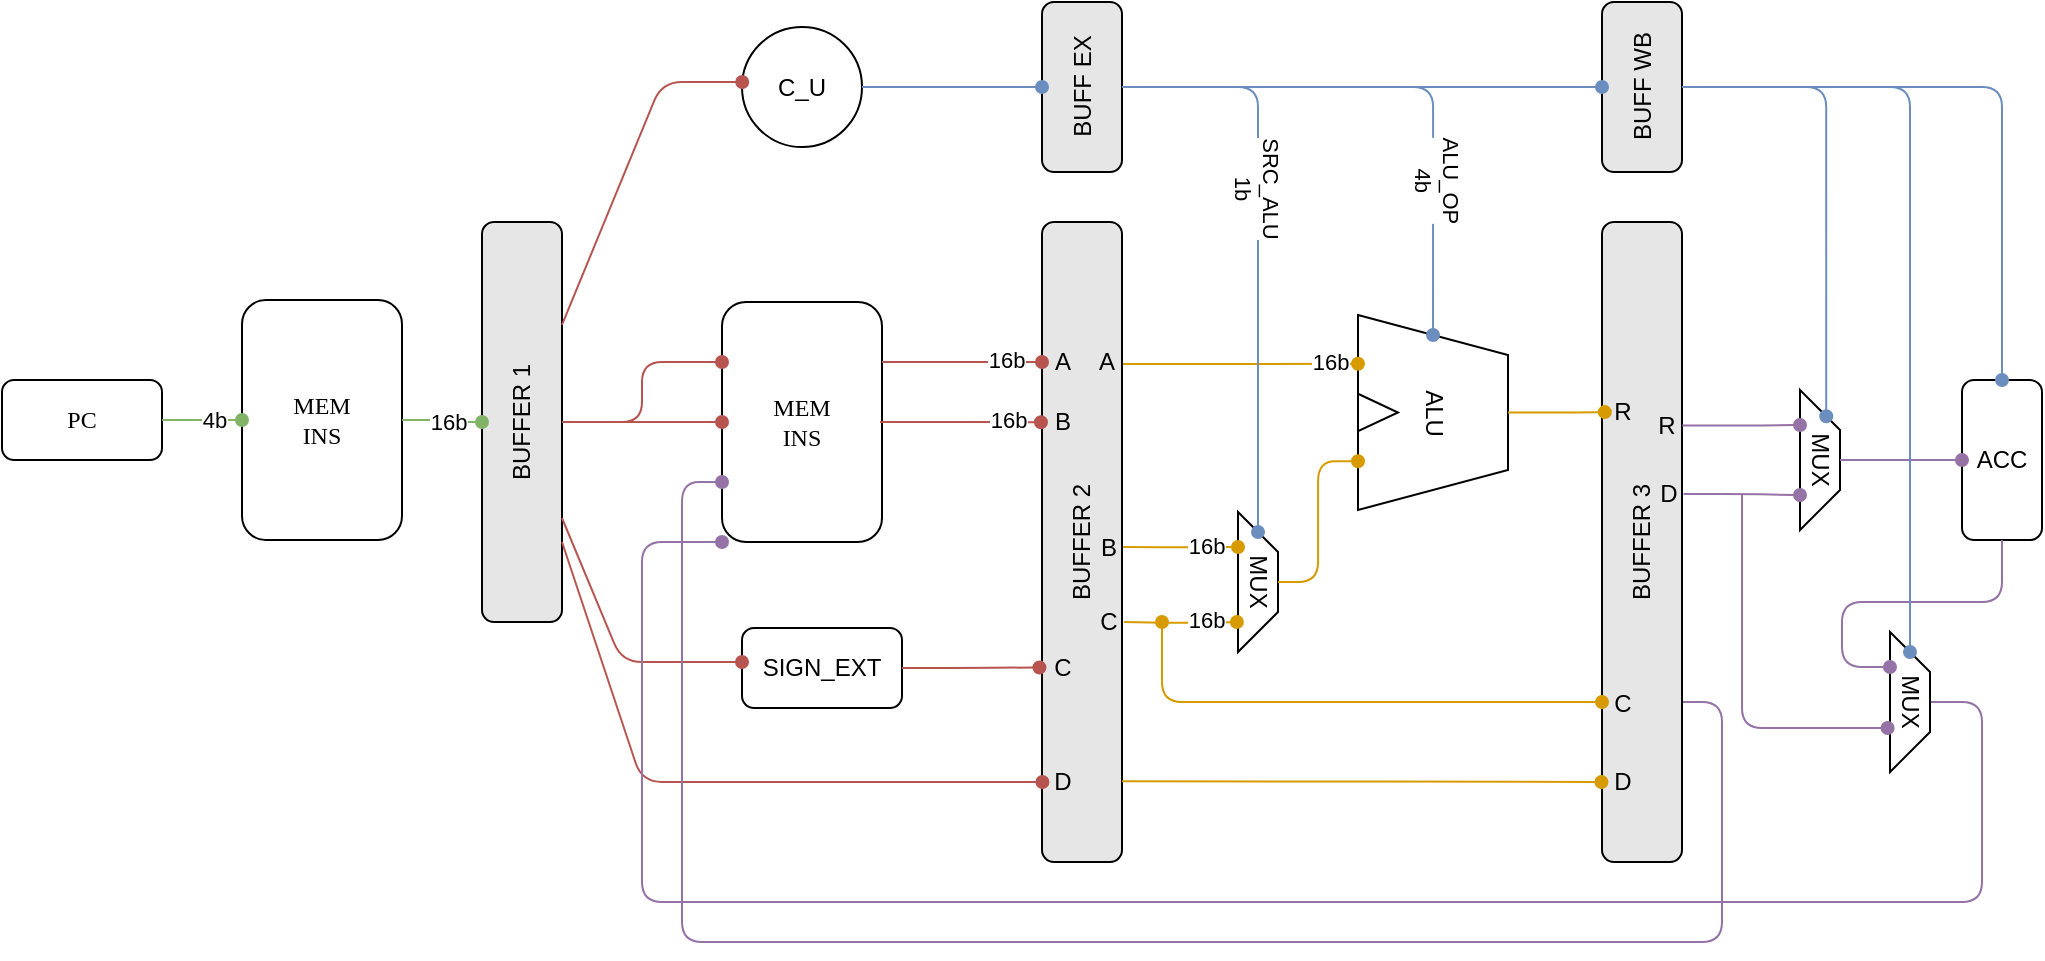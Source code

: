 <mxfile version="17.4.2" type="device"><diagram id="oo6_SDIJdPi7LW39pvK7" name="Page-1"><mxGraphModel dx="1102" dy="883" grid="1" gridSize="10" guides="1" tooltips="1" connect="1" arrows="1" fold="1" page="1" pageScale="1" pageWidth="850" pageHeight="1100" math="0" shadow="0"><root><mxCell id="0"/><mxCell id="1" parent="0"/><mxCell id="Bjz9Xp1nO7PLOJvUWQYN-1" value="&lt;font face=&quot;JetBrains Mono&quot;&gt;PC&lt;/font&gt;" style="rounded=1;whiteSpace=wrap;html=1;" parent="1" vertex="1"><mxGeometry x="40" y="279.02" width="80" height="40" as="geometry"/></mxCell><mxCell id="Bjz9Xp1nO7PLOJvUWQYN-2" value="&lt;font face=&quot;JetBrains Mono&quot;&gt;MEM&lt;br&gt;INS&lt;br&gt;&lt;/font&gt;" style="rounded=1;whiteSpace=wrap;html=1;" parent="1" vertex="1"><mxGeometry x="160" y="239.02" width="80" height="120" as="geometry"/></mxCell><mxCell id="Bjz9Xp1nO7PLOJvUWQYN-3" style="edgeStyle=orthogonalEdgeStyle;rounded=0;orthogonalLoop=1;jettySize=auto;html=1;endArrow=oval;endFill=1;fillColor=#d5e8d4;strokeColor=#82b366;" parent="1" source="Bjz9Xp1nO7PLOJvUWQYN-1" target="Bjz9Xp1nO7PLOJvUWQYN-2" edge="1"><mxGeometry relative="1" as="geometry"/></mxCell><mxCell id="Bjz9Xp1nO7PLOJvUWQYN-4" value="4b" style="edgeLabel;html=1;align=center;verticalAlign=middle;resizable=0;points=[];" parent="Bjz9Xp1nO7PLOJvUWQYN-3" vertex="1" connectable="0"><mxGeometry x="0.682" relative="1" as="geometry"><mxPoint x="-8" as="offset"/></mxGeometry></mxCell><mxCell id="Bjz9Xp1nO7PLOJvUWQYN-5" value="BUFFER 1" style="rounded=1;whiteSpace=wrap;html=1;rotation=-90;fillColor=#E6E6E6;" parent="1" vertex="1"><mxGeometry x="200" y="280" width="200" height="40" as="geometry"/></mxCell><mxCell id="Bjz9Xp1nO7PLOJvUWQYN-6" style="edgeStyle=orthogonalEdgeStyle;rounded=0;orthogonalLoop=1;jettySize=auto;html=1;endArrow=oval;endFill=1;fillColor=#d5e8d4;strokeColor=#82b366;" parent="1" source="Bjz9Xp1nO7PLOJvUWQYN-2" target="Bjz9Xp1nO7PLOJvUWQYN-5" edge="1"><mxGeometry relative="1" as="geometry"/></mxCell><mxCell id="Bjz9Xp1nO7PLOJvUWQYN-7" value="16b" style="edgeLabel;html=1;align=center;verticalAlign=middle;resizable=0;points=[];" parent="Bjz9Xp1nO7PLOJvUWQYN-6" vertex="1" connectable="0"><mxGeometry x="0.708" relative="1" as="geometry"><mxPoint x="-11" as="offset"/></mxGeometry></mxCell><mxCell id="Bjz9Xp1nO7PLOJvUWQYN-8" value="&lt;font face=&quot;JetBrains Mono&quot;&gt;MEM&lt;br&gt;INS&lt;br&gt;&lt;/font&gt;" style="rounded=1;whiteSpace=wrap;html=1;" parent="1" vertex="1"><mxGeometry x="400" y="240" width="80" height="120" as="geometry"/></mxCell><mxCell id="Bjz9Xp1nO7PLOJvUWQYN-9" value="C_U" style="ellipse;whiteSpace=wrap;html=1;" parent="1" vertex="1"><mxGeometry x="410" y="102.5" width="60" height="60" as="geometry"/></mxCell><mxCell id="Bjz9Xp1nO7PLOJvUWQYN-10" value="SIGN_EXT" style="rounded=1;whiteSpace=wrap;html=1;" parent="1" vertex="1"><mxGeometry x="410" y="403" width="80" height="40" as="geometry"/></mxCell><mxCell id="4Iotmp_UI3f8mQ00KicE-3" value="BUFFER 2" style="rounded=1;whiteSpace=wrap;html=1;rotation=-90;fillColor=#E6E6E6;" parent="1" vertex="1"><mxGeometry x="420" y="340" width="320" height="40" as="geometry"/></mxCell><mxCell id="4Iotmp_UI3f8mQ00KicE-10" value="BUFF EX" style="rounded=1;whiteSpace=wrap;html=1;rotation=-90;fillColor=#E6E6E6;" parent="1" vertex="1"><mxGeometry x="537.5" y="112.5" width="85" height="40" as="geometry"/></mxCell><mxCell id="Bjz9Xp1nO7PLOJvUWQYN-11" style="edgeStyle=orthogonalEdgeStyle;rounded=1;orthogonalLoop=1;jettySize=auto;html=1;entryX=0;entryY=0.25;entryDx=0;entryDy=0;endArrow=oval;endFill=1;fillColor=#f8cecc;strokeColor=#b85450;" parent="1" source="Bjz9Xp1nO7PLOJvUWQYN-5" target="Bjz9Xp1nO7PLOJvUWQYN-8" edge="1"><mxGeometry relative="1" as="geometry"/></mxCell><mxCell id="Bjz9Xp1nO7PLOJvUWQYN-12" style="edgeStyle=orthogonalEdgeStyle;rounded=1;orthogonalLoop=1;jettySize=auto;html=1;entryX=0;entryY=0.5;entryDx=0;entryDy=0;endArrow=oval;endFill=1;fillColor=#f8cecc;strokeColor=#b85450;" parent="1" source="Bjz9Xp1nO7PLOJvUWQYN-5" target="Bjz9Xp1nO7PLOJvUWQYN-8" edge="1"><mxGeometry relative="1" as="geometry"/></mxCell><mxCell id="Bjz9Xp1nO7PLOJvUWQYN-15" style="edgeStyle=orthogonalEdgeStyle;rounded=1;orthogonalLoop=1;jettySize=auto;html=1;endArrow=oval;endFill=1;fillColor=#f8cecc;strokeColor=#b85450;" parent="1" source="Bjz9Xp1nO7PLOJvUWQYN-5" target="Bjz9Xp1nO7PLOJvUWQYN-9" edge="1"><mxGeometry relative="1" as="geometry"><Array as="points"><mxPoint x="370" y="130"/></Array></mxGeometry></mxCell><mxCell id="4Iotmp_UI3f8mQ00KicE-2" style="edgeStyle=orthogonalEdgeStyle;rounded=1;orthogonalLoop=1;jettySize=auto;html=1;strokeColor=#b85450;endArrow=oval;endFill=1;fillColor=#f8cecc;" parent="1" source="Bjz9Xp1nO7PLOJvUWQYN-5" target="Bjz9Xp1nO7PLOJvUWQYN-10" edge="1"><mxGeometry relative="1" as="geometry"><Array as="points"><mxPoint x="350" y="420"/></Array></mxGeometry></mxCell><mxCell id="4Iotmp_UI3f8mQ00KicE-4" style="edgeStyle=orthogonalEdgeStyle;rounded=1;orthogonalLoop=1;jettySize=auto;html=1;endArrow=oval;endFill=1;strokeColor=#b85450;fillColor=#f8cecc;exitX=1;exitY=0.25;exitDx=0;exitDy=0;" parent="1" source="Bjz9Xp1nO7PLOJvUWQYN-8" edge="1"><mxGeometry relative="1" as="geometry"><mxPoint x="560" y="270" as="targetPoint"/><Array as="points"><mxPoint x="560" y="270"/></Array></mxGeometry></mxCell><mxCell id="4Iotmp_UI3f8mQ00KicE-22" value="16b" style="edgeLabel;html=1;align=center;verticalAlign=middle;resizable=0;points=[];" parent="4Iotmp_UI3f8mQ00KicE-4" vertex="1" connectable="0"><mxGeometry x="0.652" relative="1" as="geometry"><mxPoint x="-4" y="-1" as="offset"/></mxGeometry></mxCell><mxCell id="4Iotmp_UI3f8mQ00KicE-5" style="edgeStyle=orthogonalEdgeStyle;rounded=1;orthogonalLoop=1;jettySize=auto;html=1;endArrow=oval;endFill=1;strokeColor=#b85450;exitX=1;exitY=0.5;exitDx=0;exitDy=0;fillColor=#f8cecc;entryX=0.687;entryY=0.012;entryDx=0;entryDy=0;entryPerimeter=0;" parent="1" edge="1"><mxGeometry relative="1" as="geometry"><mxPoint x="479" y="300.0" as="sourcePoint"/><mxPoint x="559.48" y="300.16" as="targetPoint"/><Array as="points"><mxPoint x="539" y="300"/></Array></mxGeometry></mxCell><mxCell id="4Iotmp_UI3f8mQ00KicE-11" style="edgeStyle=orthogonalEdgeStyle;rounded=1;orthogonalLoop=1;jettySize=auto;html=1;entryX=0.5;entryY=0;entryDx=0;entryDy=0;endArrow=oval;endFill=1;strokeColor=#6c8ebf;fillColor=#dae8fc;" parent="1" source="Bjz9Xp1nO7PLOJvUWQYN-9" target="4Iotmp_UI3f8mQ00KicE-10" edge="1"><mxGeometry relative="1" as="geometry"/></mxCell><mxCell id="4Iotmp_UI3f8mQ00KicE-6" style="edgeStyle=orthogonalEdgeStyle;rounded=1;orthogonalLoop=1;jettySize=auto;html=1;entryX=0.304;entryY=-0.032;entryDx=0;entryDy=0;entryPerimeter=0;endArrow=oval;endFill=1;strokeColor=#b85450;fillColor=#f8cecc;" parent="1" source="Bjz9Xp1nO7PLOJvUWQYN-10" target="4Iotmp_UI3f8mQ00KicE-3" edge="1"><mxGeometry relative="1" as="geometry"/></mxCell><mxCell id="4Iotmp_UI3f8mQ00KicE-14" value="MUX" style="shape=trapezoid;perimeter=trapezoidPerimeter;whiteSpace=wrap;html=1;fixedSize=1;rotation=90;" parent="1" vertex="1"><mxGeometry x="633" y="370" width="70" height="20" as="geometry"/></mxCell><mxCell id="4Iotmp_UI3f8mQ00KicE-17" value="" style="group" parent="1" vertex="1" connectable="0"><mxGeometry x="718" y="246.5" width="75" height="97.5" as="geometry"/></mxCell><mxCell id="4Iotmp_UI3f8mQ00KicE-16" value="ALU" style="shape=trapezoid;perimeter=trapezoidPerimeter;whiteSpace=wrap;html=1;fixedSize=1;rotation=90;" parent="4Iotmp_UI3f8mQ00KicE-17" vertex="1"><mxGeometry x="-11.25" y="11.25" width="97.5" height="75" as="geometry"/></mxCell><mxCell id="4Iotmp_UI3f8mQ00KicE-15" value="" style="triangle;whiteSpace=wrap;html=1;" parent="4Iotmp_UI3f8mQ00KicE-17" vertex="1"><mxGeometry y="39.38" width="20" height="18.75" as="geometry"/></mxCell><mxCell id="4Iotmp_UI3f8mQ00KicE-23" value="16b" style="edgeLabel;html=1;align=center;verticalAlign=middle;resizable=0;points=[];" parent="1" vertex="1" connectable="0"><mxGeometry x="542.286" y="299.024" as="geometry"/></mxCell><mxCell id="4Iotmp_UI3f8mQ00KicE-24" value="A" style="text;html=1;align=center;verticalAlign=middle;resizable=0;points=[];autosize=1;strokeColor=none;fillColor=none;" parent="1" vertex="1"><mxGeometry x="560" y="260" width="20" height="20" as="geometry"/></mxCell><mxCell id="4Iotmp_UI3f8mQ00KicE-25" value="B" style="text;html=1;align=center;verticalAlign=middle;resizable=0;points=[];autosize=1;strokeColor=none;fillColor=none;" parent="1" vertex="1"><mxGeometry x="560" y="290" width="20" height="20" as="geometry"/></mxCell><mxCell id="4Iotmp_UI3f8mQ00KicE-26" value="C" style="text;html=1;align=center;verticalAlign=middle;resizable=0;points=[];autosize=1;strokeColor=none;fillColor=none;" parent="1" vertex="1"><mxGeometry x="560" y="413" width="20" height="20" as="geometry"/></mxCell><mxCell id="4Iotmp_UI3f8mQ00KicE-27" value="D" style="text;html=1;align=center;verticalAlign=middle;resizable=0;points=[];autosize=1;strokeColor=none;fillColor=none;" parent="1" vertex="1"><mxGeometry x="560" y="470" width="20" height="20" as="geometry"/></mxCell><mxCell id="4Iotmp_UI3f8mQ00KicE-31" style="edgeStyle=orthogonalEdgeStyle;rounded=1;orthogonalLoop=1;jettySize=auto;html=1;endArrow=oval;endFill=1;strokeColor=#b85450;entryX=0.124;entryY=0.004;entryDx=0;entryDy=0;entryPerimeter=0;fillColor=#f8cecc;" parent="1" source="Bjz9Xp1nO7PLOJvUWQYN-5" target="4Iotmp_UI3f8mQ00KicE-3" edge="1"><mxGeometry relative="1" as="geometry"><mxPoint x="520" y="520" as="targetPoint"/><Array as="points"><mxPoint x="360" y="480"/><mxPoint x="560" y="480"/></Array></mxGeometry></mxCell><mxCell id="4Iotmp_UI3f8mQ00KicE-33" value="A" style="text;html=1;align=center;verticalAlign=middle;resizable=0;points=[];autosize=1;strokeColor=none;fillColor=none;" parent="1" vertex="1"><mxGeometry x="582" y="260" width="20" height="20" as="geometry"/></mxCell><mxCell id="4Iotmp_UI3f8mQ00KicE-34" value="B" style="text;html=1;align=center;verticalAlign=middle;resizable=0;points=[];autosize=1;strokeColor=none;fillColor=none;" parent="1" vertex="1"><mxGeometry x="583" y="353" width="20" height="20" as="geometry"/></mxCell><mxCell id="4Iotmp_UI3f8mQ00KicE-35" value="C" style="text;html=1;align=center;verticalAlign=middle;resizable=0;points=[];autosize=1;strokeColor=none;fillColor=none;" parent="1" vertex="1"><mxGeometry x="583" y="390" width="20" height="20" as="geometry"/></mxCell><mxCell id="4Iotmp_UI3f8mQ00KicE-21" style="edgeStyle=orthogonalEdgeStyle;rounded=1;orthogonalLoop=1;jettySize=auto;html=1;entryX=0.25;entryY=1;entryDx=0;entryDy=0;endArrow=oval;endFill=1;strokeColor=#d79b00;exitX=0.778;exitY=1.011;exitDx=0;exitDy=0;exitPerimeter=0;fillColor=#ffe6cc;" parent="1" source="4Iotmp_UI3f8mQ00KicE-3" target="4Iotmp_UI3f8mQ00KicE-16" edge="1"><mxGeometry relative="1" as="geometry"><Array as="points"/></mxGeometry></mxCell><mxCell id="4Iotmp_UI3f8mQ00KicE-28" value="16b" style="edgeLabel;html=1;align=center;verticalAlign=middle;resizable=0;points=[];" parent="4Iotmp_UI3f8mQ00KicE-21" vertex="1" connectable="0"><mxGeometry x="0.808" relative="1" as="geometry"><mxPoint x="-3" y="-1" as="offset"/></mxGeometry></mxCell><mxCell id="4Iotmp_UI3f8mQ00KicE-29" style="edgeStyle=orthogonalEdgeStyle;rounded=1;orthogonalLoop=1;jettySize=auto;html=1;entryX=0.25;entryY=1;entryDx=0;entryDy=0;endArrow=oval;endFill=1;strokeColor=#d79b00;exitX=0.492;exitY=1.014;exitDx=0;exitDy=0;exitPerimeter=0;fillColor=#ffe6cc;" parent="1" source="4Iotmp_UI3f8mQ00KicE-3" target="4Iotmp_UI3f8mQ00KicE-14" edge="1"><mxGeometry relative="1" as="geometry"><Array as="points"/></mxGeometry></mxCell><mxCell id="4Iotmp_UI3f8mQ00KicE-32" style="edgeStyle=orthogonalEdgeStyle;rounded=1;orthogonalLoop=1;jettySize=auto;html=1;endArrow=oval;endFill=1;strokeColor=#d79b00;exitX=0.375;exitY=1.027;exitDx=0;exitDy=0;exitPerimeter=0;fillColor=#ffe6cc;entryX=0.786;entryY=1.028;entryDx=0;entryDy=0;entryPerimeter=0;" parent="1" target="4Iotmp_UI3f8mQ00KicE-14" edge="1"><mxGeometry relative="1" as="geometry"><mxPoint x="601.08" y="400" as="sourcePoint"/><mxPoint x="630" y="400" as="targetPoint"/><Array as="points"/></mxGeometry></mxCell><mxCell id="4Iotmp_UI3f8mQ00KicE-20" style="edgeStyle=orthogonalEdgeStyle;rounded=1;orthogonalLoop=1;jettySize=auto;html=1;entryX=0.75;entryY=1;entryDx=0;entryDy=0;endArrow=oval;endFill=1;strokeColor=#d79b00;fillColor=#ffe6cc;" parent="1" source="4Iotmp_UI3f8mQ00KicE-14" target="4Iotmp_UI3f8mQ00KicE-16" edge="1"><mxGeometry relative="1" as="geometry"/></mxCell><mxCell id="4Iotmp_UI3f8mQ00KicE-36" value="16b" style="edgeLabel;html=1;align=center;verticalAlign=middle;resizable=0;points=[];" parent="1" vertex="1" connectable="0"><mxGeometry x="641.997" y="361.996" as="geometry"/></mxCell><mxCell id="4Iotmp_UI3f8mQ00KicE-37" value="16b" style="edgeLabel;html=1;align=center;verticalAlign=middle;resizable=0;points=[];" parent="1" vertex="1" connectable="0"><mxGeometry x="641.997" y="398.996" as="geometry"/></mxCell><mxCell id="4Iotmp_UI3f8mQ00KicE-69" style="edgeStyle=orthogonalEdgeStyle;rounded=1;orthogonalLoop=1;jettySize=auto;html=1;entryX=0;entryY=0.75;entryDx=0;entryDy=0;startArrow=none;startFill=0;endArrow=oval;endFill=1;strokeColor=#9673a6;fillColor=#e1d5e7;exitX=0.25;exitY=1;exitDx=0;exitDy=0;" parent="1" source="4Iotmp_UI3f8mQ00KicE-38" target="Bjz9Xp1nO7PLOJvUWQYN-8" edge="1"><mxGeometry relative="1" as="geometry"><Array as="points"><mxPoint x="900" y="440"/><mxPoint x="900" y="560"/><mxPoint x="380" y="560"/><mxPoint x="380" y="330"/></Array></mxGeometry></mxCell><mxCell id="4Iotmp_UI3f8mQ00KicE-38" value="BUFFER 3" style="rounded=1;whiteSpace=wrap;html=1;rotation=-90;fillColor=#E6E6E6;" parent="1" vertex="1"><mxGeometry x="700" y="340" width="320" height="40" as="geometry"/></mxCell><mxCell id="4Iotmp_UI3f8mQ00KicE-40" value="BUFF WB" style="rounded=1;whiteSpace=wrap;html=1;rotation=-90;fillColor=#E6E6E6;" parent="1" vertex="1"><mxGeometry x="817.5" y="112.5" width="85" height="40" as="geometry"/></mxCell><mxCell id="4Iotmp_UI3f8mQ00KicE-41" style="edgeStyle=orthogonalEdgeStyle;rounded=1;orthogonalLoop=1;jettySize=auto;html=1;entryX=0.5;entryY=0;entryDx=0;entryDy=0;endArrow=oval;endFill=1;strokeColor=#6c8ebf;fillColor=#dae8fc;" parent="1" source="4Iotmp_UI3f8mQ00KicE-10" target="4Iotmp_UI3f8mQ00KicE-40" edge="1"><mxGeometry relative="1" as="geometry"/></mxCell><mxCell id="4Iotmp_UI3f8mQ00KicE-42" style="edgeStyle=orthogonalEdgeStyle;rounded=1;orthogonalLoop=1;jettySize=auto;html=1;endArrow=oval;endFill=1;strokeColor=#6c8ebf;fillColor=#dae8fc;" parent="1" source="4Iotmp_UI3f8mQ00KicE-10" target="4Iotmp_UI3f8mQ00KicE-16" edge="1"><mxGeometry relative="1" as="geometry"/></mxCell><mxCell id="4Iotmp_UI3f8mQ00KicE-46" value="ALU_OP&lt;br&gt;4b" style="edgeLabel;html=1;align=center;verticalAlign=middle;resizable=0;points=[];rotation=90;" parent="4Iotmp_UI3f8mQ00KicE-42" vertex="1" connectable="0"><mxGeometry x="0.783" y="2" relative="1" as="geometry"><mxPoint y="-47" as="offset"/></mxGeometry></mxCell><mxCell id="4Iotmp_UI3f8mQ00KicE-43" style="edgeStyle=orthogonalEdgeStyle;rounded=1;orthogonalLoop=1;jettySize=auto;html=1;endArrow=oval;endFill=1;strokeColor=#6c8ebf;fillColor=#dae8fc;" parent="1" source="4Iotmp_UI3f8mQ00KicE-10" target="4Iotmp_UI3f8mQ00KicE-14" edge="1"><mxGeometry relative="1" as="geometry"/></mxCell><mxCell id="4Iotmp_UI3f8mQ00KicE-47" value="SRC_ALU&lt;br&gt;1b" style="edgeLabel;html=1;align=center;verticalAlign=middle;resizable=0;points=[];rotation=90;" parent="4Iotmp_UI3f8mQ00KicE-43" vertex="1" connectable="0"><mxGeometry x="0.742" relative="1" as="geometry"><mxPoint y="-135" as="offset"/></mxGeometry></mxCell><mxCell id="4Iotmp_UI3f8mQ00KicE-49" value="ACC" style="rounded=1;whiteSpace=wrap;html=1;" parent="1" vertex="1"><mxGeometry x="1020" y="279.02" width="40" height="80" as="geometry"/></mxCell><mxCell id="4Iotmp_UI3f8mQ00KicE-50" value="MUX" style="shape=trapezoid;perimeter=trapezoidPerimeter;whiteSpace=wrap;html=1;fixedSize=1;rotation=90;" parent="1" vertex="1"><mxGeometry x="914" y="309" width="70" height="20" as="geometry"/></mxCell><mxCell id="4Iotmp_UI3f8mQ00KicE-52" value="R" style="text;html=1;align=center;verticalAlign=middle;resizable=0;points=[];autosize=1;strokeColor=none;fillColor=none;" parent="1" vertex="1"><mxGeometry x="840" y="285.25" width="20" height="20" as="geometry"/></mxCell><mxCell id="4Iotmp_UI3f8mQ00KicE-53" value="D" style="text;html=1;align=center;verticalAlign=middle;resizable=0;points=[];autosize=1;strokeColor=none;fillColor=none;" parent="1" vertex="1"><mxGeometry x="840" y="470" width="20" height="20" as="geometry"/></mxCell><mxCell id="4Iotmp_UI3f8mQ00KicE-45" style="edgeStyle=orthogonalEdgeStyle;rounded=1;orthogonalLoop=1;jettySize=auto;html=1;entryX=-0.014;entryY=0.5;entryDx=0;entryDy=0;entryPerimeter=0;endArrow=oval;endFill=1;strokeColor=#d79b00;exitX=0.126;exitY=1;exitDx=0;exitDy=0;exitPerimeter=0;fillColor=#ffe6cc;" parent="1" source="4Iotmp_UI3f8mQ00KicE-3" target="4Iotmp_UI3f8mQ00KicE-53" edge="1"><mxGeometry relative="1" as="geometry"><Array as="points"/></mxGeometry></mxCell><mxCell id="4Iotmp_UI3f8mQ00KicE-44" style="edgeStyle=orthogonalEdgeStyle;rounded=1;orthogonalLoop=1;jettySize=auto;html=1;entryX=0.703;entryY=0.035;entryDx=0;entryDy=0;entryPerimeter=0;endArrow=oval;endFill=1;strokeColor=#d79b00;fillColor=#ffe6cc;" parent="1" source="4Iotmp_UI3f8mQ00KicE-16" target="4Iotmp_UI3f8mQ00KicE-38" edge="1"><mxGeometry relative="1" as="geometry"/></mxCell><mxCell id="4Iotmp_UI3f8mQ00KicE-68" style="edgeStyle=orthogonalEdgeStyle;rounded=1;orthogonalLoop=1;jettySize=auto;html=1;entryX=0;entryY=1;entryDx=0;entryDy=0;startArrow=none;startFill=0;endArrow=oval;endFill=1;strokeColor=#9673a6;fillColor=#e1d5e7;" parent="1" source="4Iotmp_UI3f8mQ00KicE-54" target="Bjz9Xp1nO7PLOJvUWQYN-8" edge="1"><mxGeometry relative="1" as="geometry"><Array as="points"><mxPoint x="1030" y="440"/><mxPoint x="1030" y="540"/><mxPoint x="360" y="540"/><mxPoint x="360" y="360"/></Array></mxGeometry></mxCell><mxCell id="4Iotmp_UI3f8mQ00KicE-54" value="MUX" style="shape=trapezoid;perimeter=trapezoidPerimeter;whiteSpace=wrap;html=1;fixedSize=1;rotation=90;" parent="1" vertex="1"><mxGeometry x="959" y="430" width="70" height="20" as="geometry"/></mxCell><mxCell id="4Iotmp_UI3f8mQ00KicE-55" style="edgeStyle=orthogonalEdgeStyle;rounded=1;orthogonalLoop=1;jettySize=auto;html=1;entryX=0.25;entryY=0;entryDx=0;entryDy=0;endArrow=oval;endFill=1;strokeColor=#d79b00;fillColor=#ffe6cc;startArrow=oval;startFill=1;" parent="1" target="4Iotmp_UI3f8mQ00KicE-38" edge="1"><mxGeometry relative="1" as="geometry"><mxPoint x="620" y="400" as="sourcePoint"/><Array as="points"><mxPoint x="620" y="440"/></Array></mxGeometry></mxCell><mxCell id="4Iotmp_UI3f8mQ00KicE-56" value="C" style="text;html=1;align=center;verticalAlign=middle;resizable=0;points=[];autosize=1;strokeColor=none;fillColor=none;" parent="1" vertex="1"><mxGeometry x="840" y="431" width="20" height="20" as="geometry"/></mxCell><mxCell id="4Iotmp_UI3f8mQ00KicE-60" value="R" style="text;html=1;align=center;verticalAlign=middle;resizable=0;points=[];autosize=1;strokeColor=none;fillColor=none;" parent="1" vertex="1"><mxGeometry x="862" y="292.25" width="20" height="20" as="geometry"/></mxCell><mxCell id="4Iotmp_UI3f8mQ00KicE-61" value="D" style="text;html=1;align=center;verticalAlign=middle;resizable=0;points=[];autosize=1;strokeColor=none;fillColor=none;" parent="1" vertex="1"><mxGeometry x="863" y="326" width="20" height="20" as="geometry"/></mxCell><mxCell id="4Iotmp_UI3f8mQ00KicE-57" style="edgeStyle=orthogonalEdgeStyle;rounded=1;orthogonalLoop=1;jettySize=auto;html=1;entryX=0.25;entryY=1;entryDx=0;entryDy=0;startArrow=none;startFill=0;endArrow=oval;endFill=1;strokeColor=#9673a6;exitX=0.682;exitY=1.004;exitDx=0;exitDy=0;exitPerimeter=0;fillColor=#e1d5e7;" parent="1" source="4Iotmp_UI3f8mQ00KicE-38" target="4Iotmp_UI3f8mQ00KicE-50" edge="1"><mxGeometry relative="1" as="geometry"/></mxCell><mxCell id="4Iotmp_UI3f8mQ00KicE-58" style="edgeStyle=orthogonalEdgeStyle;rounded=1;orthogonalLoop=1;jettySize=auto;html=1;entryX=0.75;entryY=1;entryDx=0;entryDy=0;startArrow=none;startFill=0;endArrow=oval;endFill=1;strokeColor=#9673a6;exitX=0.575;exitY=1.02;exitDx=0;exitDy=0;exitPerimeter=0;fillColor=#e1d5e7;" parent="1" source="4Iotmp_UI3f8mQ00KicE-38" target="4Iotmp_UI3f8mQ00KicE-50" edge="1"><mxGeometry relative="1" as="geometry"/></mxCell><mxCell id="4Iotmp_UI3f8mQ00KicE-59" style="edgeStyle=orthogonalEdgeStyle;rounded=1;orthogonalLoop=1;jettySize=auto;html=1;exitX=0.5;exitY=0;exitDx=0;exitDy=0;entryX=0;entryY=0.5;entryDx=0;entryDy=0;startArrow=none;startFill=0;endArrow=oval;endFill=1;strokeColor=#9673a6;fillColor=#e1d5e7;" parent="1" source="4Iotmp_UI3f8mQ00KicE-50" target="4Iotmp_UI3f8mQ00KicE-49" edge="1"><mxGeometry relative="1" as="geometry"/></mxCell><mxCell id="4Iotmp_UI3f8mQ00KicE-63" style="edgeStyle=orthogonalEdgeStyle;rounded=1;orthogonalLoop=1;jettySize=auto;html=1;entryX=0.686;entryY=1.06;entryDx=0;entryDy=0;startArrow=none;startFill=0;endArrow=oval;endFill=1;strokeColor=#9673a6;fillColor=#e1d5e7;entryPerimeter=0;" parent="1" target="4Iotmp_UI3f8mQ00KicE-54" edge="1"><mxGeometry relative="1" as="geometry"><mxPoint x="910" y="336" as="sourcePoint"/><mxPoint x="961" y="453.5" as="targetPoint"/><Array as="points"><mxPoint x="910" y="453"/></Array></mxGeometry></mxCell><mxCell id="4Iotmp_UI3f8mQ00KicE-64" style="edgeStyle=orthogonalEdgeStyle;rounded=1;orthogonalLoop=1;jettySize=auto;html=1;entryX=0.25;entryY=1;entryDx=0;entryDy=0;startArrow=none;startFill=0;endArrow=oval;endFill=1;strokeColor=#9673a6;fillColor=#e1d5e7;" parent="1" source="4Iotmp_UI3f8mQ00KicE-49" target="4Iotmp_UI3f8mQ00KicE-54" edge="1"><mxGeometry relative="1" as="geometry"><Array as="points"><mxPoint x="1040" y="390"/><mxPoint x="960" y="390"/><mxPoint x="960" y="423"/></Array></mxGeometry></mxCell><mxCell id="4Iotmp_UI3f8mQ00KicE-65" style="edgeStyle=orthogonalEdgeStyle;rounded=1;orthogonalLoop=1;jettySize=auto;html=1;entryX=0;entryY=0.25;entryDx=0;entryDy=0;startArrow=none;startFill=0;endArrow=oval;endFill=1;strokeColor=#6c8ebf;fillColor=#dae8fc;" parent="1" source="4Iotmp_UI3f8mQ00KicE-40" target="4Iotmp_UI3f8mQ00KicE-50" edge="1"><mxGeometry relative="1" as="geometry"/></mxCell><mxCell id="4Iotmp_UI3f8mQ00KicE-66" style="edgeStyle=orthogonalEdgeStyle;rounded=1;orthogonalLoop=1;jettySize=auto;html=1;startArrow=none;startFill=0;endArrow=oval;endFill=1;strokeColor=#6c8ebf;fillColor=#dae8fc;" parent="1" source="4Iotmp_UI3f8mQ00KicE-40" target="4Iotmp_UI3f8mQ00KicE-54" edge="1"><mxGeometry relative="1" as="geometry"/></mxCell><mxCell id="4Iotmp_UI3f8mQ00KicE-67" style="edgeStyle=orthogonalEdgeStyle;rounded=1;orthogonalLoop=1;jettySize=auto;html=1;startArrow=none;startFill=0;endArrow=oval;endFill=1;strokeColor=#6c8ebf;fillColor=#dae8fc;" parent="1" source="4Iotmp_UI3f8mQ00KicE-40" target="4Iotmp_UI3f8mQ00KicE-49" edge="1"><mxGeometry relative="1" as="geometry"/></mxCell></root></mxGraphModel></diagram></mxfile>
